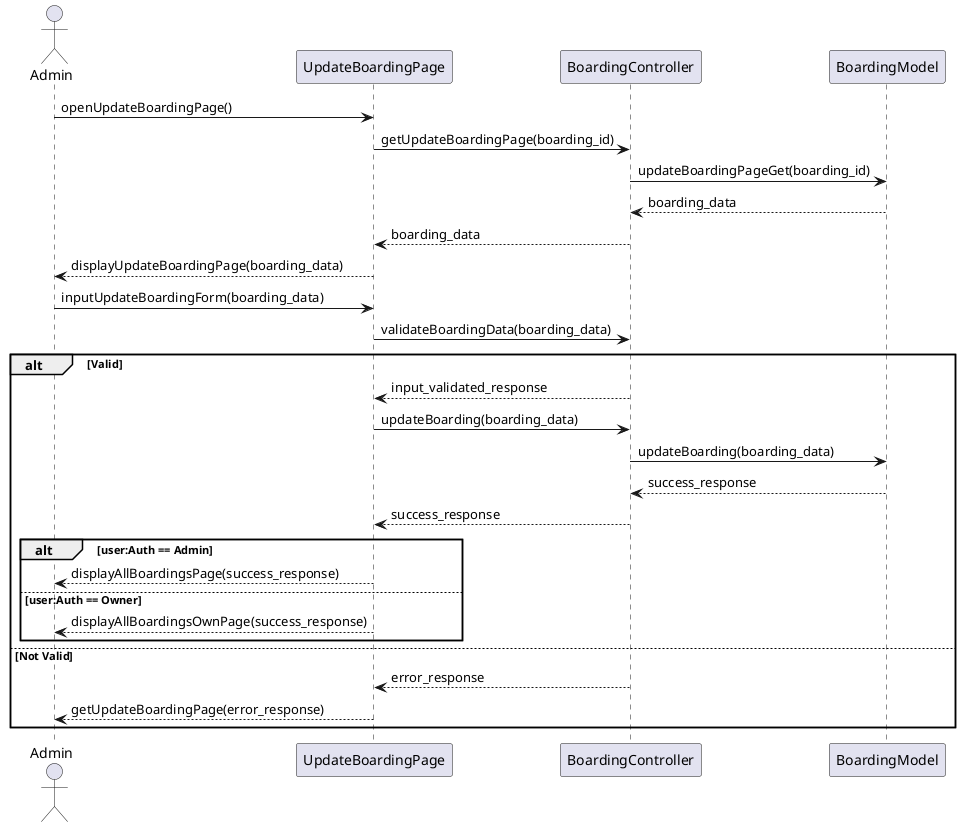 @startuml
actor Admin as act
participant UpdateBoardingPage as view
participant BoardingController as ctrl
participant BoardingModel as model

act -> view : openUpdateBoardingPage()
view -> ctrl : getUpdateBoardingPage(boarding_id)
ctrl -> model : updateBoardingPageGet(boarding_id)
model --> ctrl : boarding_data
ctrl --> view : boarding_data
view --> act : displayUpdateBoardingPage(boarding_data)

    act->view : inputUpdateBoardingForm(boarding_data)
    view->ctrl : validateBoardingData(boarding_data)
        alt Valid
        ctrl-->view:input_validated_response
        view->ctrl: updateBoarding(boarding_data)
        ctrl->model: updateBoarding(boarding_data)
        model --> ctrl: success_response
        ctrl --> view: success_response
        alt user:Auth == Admin
            view-->act: displayAllBoardingsPage(success_response)
            else user:Auth == Owner
            view-->act: displayAllBoardingsOwnPage(success_response)
            end
        else Not Valid
        ctrl --> view: error_response
        view-->act: getUpdateBoardingPage(error_response)
        end


@enduml
